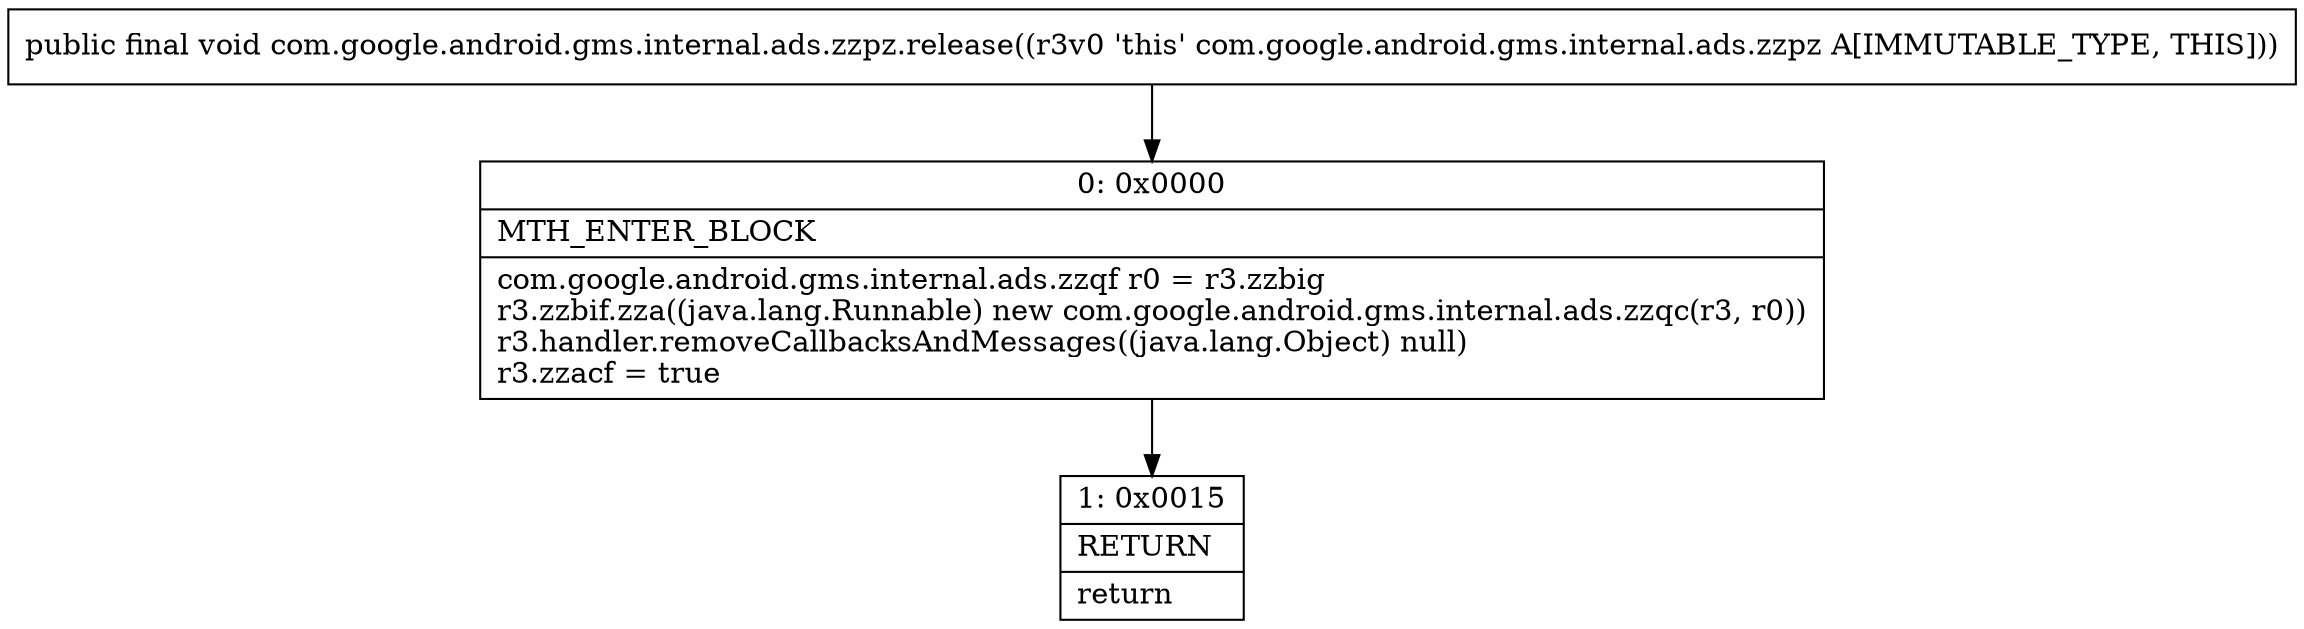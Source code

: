 digraph "CFG forcom.google.android.gms.internal.ads.zzpz.release()V" {
Node_0 [shape=record,label="{0\:\ 0x0000|MTH_ENTER_BLOCK\l|com.google.android.gms.internal.ads.zzqf r0 = r3.zzbig\lr3.zzbif.zza((java.lang.Runnable) new com.google.android.gms.internal.ads.zzqc(r3, r0))\lr3.handler.removeCallbacksAndMessages((java.lang.Object) null)\lr3.zzacf = true\l}"];
Node_1 [shape=record,label="{1\:\ 0x0015|RETURN\l|return\l}"];
MethodNode[shape=record,label="{public final void com.google.android.gms.internal.ads.zzpz.release((r3v0 'this' com.google.android.gms.internal.ads.zzpz A[IMMUTABLE_TYPE, THIS])) }"];
MethodNode -> Node_0;
Node_0 -> Node_1;
}

